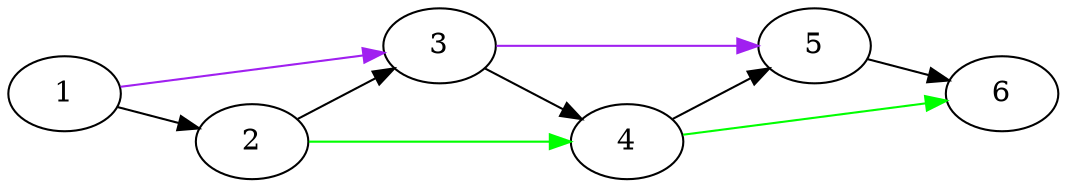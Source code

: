 digraph G
{
rankdir=LR
1 -> 2 [color="black"];
2 -> 3 [color="black"];
3 -> 4 [color="black"];
4 -> 5 [color="black"];
5 -> 6 [color="black"];
2 -> 4 [color="green"];
4 -> 6 [color="green"];
1 -> 3 [color="purple"];
3 -> 5 [color="purple"];
}